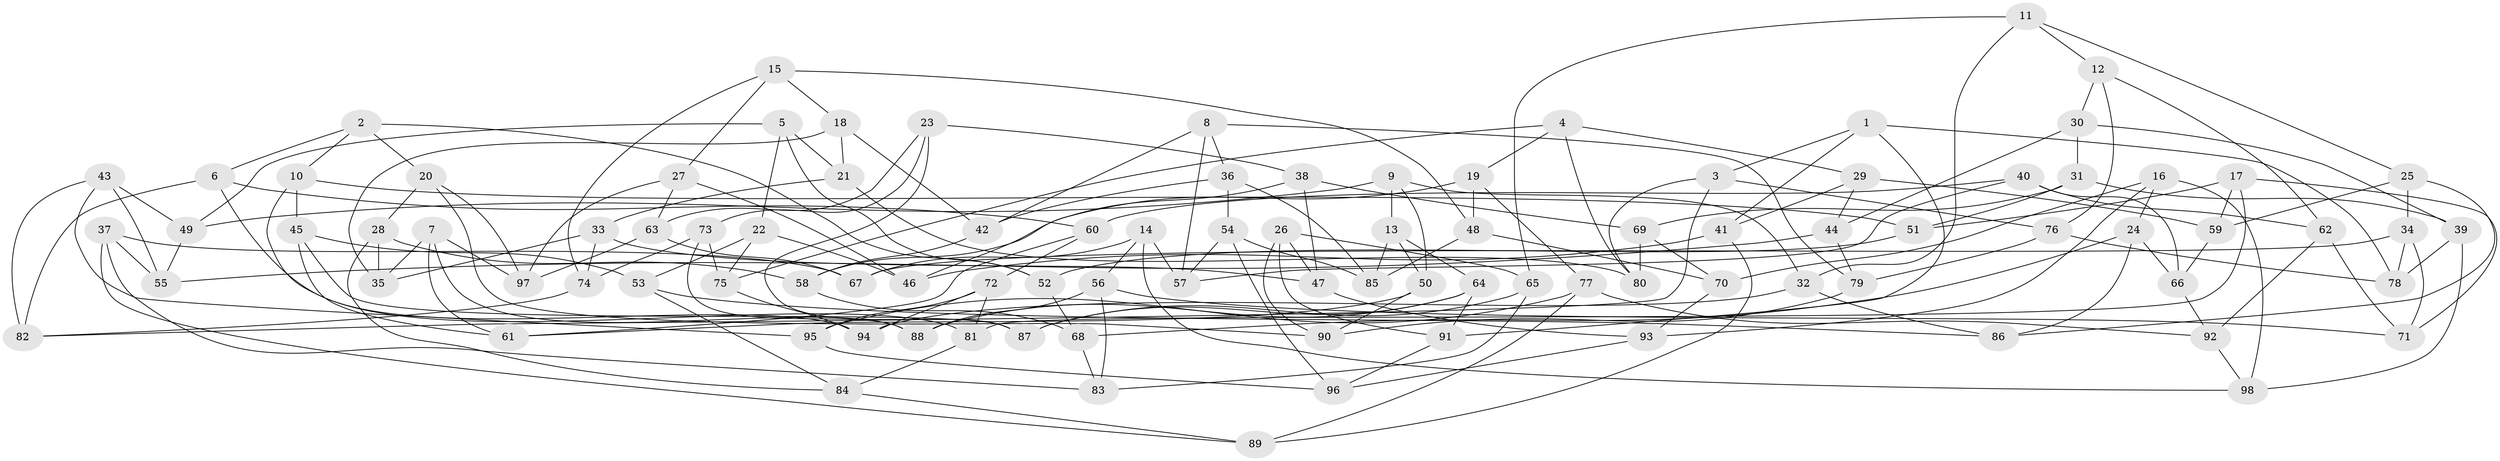 // coarse degree distribution, {6: 0.26666666666666666, 8: 0.2, 5: 0.13333333333333333, 4: 0.06666666666666667, 7: 0.2, 3: 0.03333333333333333, 9: 0.1}
// Generated by graph-tools (version 1.1) at 2025/38/03/04/25 23:38:16]
// undirected, 98 vertices, 196 edges
graph export_dot {
  node [color=gray90,style=filled];
  1;
  2;
  3;
  4;
  5;
  6;
  7;
  8;
  9;
  10;
  11;
  12;
  13;
  14;
  15;
  16;
  17;
  18;
  19;
  20;
  21;
  22;
  23;
  24;
  25;
  26;
  27;
  28;
  29;
  30;
  31;
  32;
  33;
  34;
  35;
  36;
  37;
  38;
  39;
  40;
  41;
  42;
  43;
  44;
  45;
  46;
  47;
  48;
  49;
  50;
  51;
  52;
  53;
  54;
  55;
  56;
  57;
  58;
  59;
  60;
  61;
  62;
  63;
  64;
  65;
  66;
  67;
  68;
  69;
  70;
  71;
  72;
  73;
  74;
  75;
  76;
  77;
  78;
  79;
  80;
  81;
  82;
  83;
  84;
  85;
  86;
  87;
  88;
  89;
  90;
  91;
  92;
  93;
  94;
  95;
  96;
  97;
  98;
  1 -- 41;
  1 -- 78;
  1 -- 91;
  1 -- 3;
  2 -- 52;
  2 -- 10;
  2 -- 20;
  2 -- 6;
  3 -- 76;
  3 -- 80;
  3 -- 82;
  4 -- 80;
  4 -- 19;
  4 -- 75;
  4 -- 29;
  5 -- 49;
  5 -- 22;
  5 -- 52;
  5 -- 21;
  6 -- 81;
  6 -- 60;
  6 -- 82;
  7 -- 35;
  7 -- 97;
  7 -- 61;
  7 -- 88;
  8 -- 36;
  8 -- 57;
  8 -- 79;
  8 -- 42;
  9 -- 32;
  9 -- 13;
  9 -- 49;
  9 -- 50;
  10 -- 94;
  10 -- 51;
  10 -- 45;
  11 -- 65;
  11 -- 25;
  11 -- 32;
  11 -- 12;
  12 -- 30;
  12 -- 62;
  12 -- 76;
  13 -- 50;
  13 -- 64;
  13 -- 85;
  14 -- 98;
  14 -- 57;
  14 -- 67;
  14 -- 56;
  15 -- 27;
  15 -- 48;
  15 -- 18;
  15 -- 74;
  16 -- 98;
  16 -- 93;
  16 -- 24;
  16 -- 70;
  17 -- 59;
  17 -- 81;
  17 -- 71;
  17 -- 51;
  18 -- 35;
  18 -- 21;
  18 -- 42;
  19 -- 58;
  19 -- 77;
  19 -- 48;
  20 -- 90;
  20 -- 28;
  20 -- 97;
  21 -- 80;
  21 -- 33;
  22 -- 46;
  22 -- 53;
  22 -- 75;
  23 -- 63;
  23 -- 38;
  23 -- 87;
  23 -- 73;
  24 -- 66;
  24 -- 86;
  24 -- 68;
  25 -- 59;
  25 -- 86;
  25 -- 34;
  26 -- 47;
  26 -- 91;
  26 -- 65;
  26 -- 90;
  27 -- 63;
  27 -- 97;
  27 -- 46;
  28 -- 58;
  28 -- 84;
  28 -- 35;
  29 -- 44;
  29 -- 41;
  29 -- 59;
  30 -- 44;
  30 -- 39;
  30 -- 31;
  31 -- 39;
  31 -- 51;
  31 -- 69;
  32 -- 94;
  32 -- 86;
  33 -- 47;
  33 -- 74;
  33 -- 35;
  34 -- 67;
  34 -- 78;
  34 -- 71;
  36 -- 54;
  36 -- 85;
  36 -- 42;
  37 -- 67;
  37 -- 55;
  37 -- 83;
  37 -- 89;
  38 -- 69;
  38 -- 46;
  38 -- 47;
  39 -- 98;
  39 -- 78;
  40 -- 60;
  40 -- 62;
  40 -- 66;
  40 -- 57;
  41 -- 46;
  41 -- 89;
  42 -- 58;
  43 -- 95;
  43 -- 49;
  43 -- 82;
  43 -- 55;
  44 -- 55;
  44 -- 79;
  45 -- 87;
  45 -- 53;
  45 -- 61;
  47 -- 93;
  48 -- 85;
  48 -- 70;
  49 -- 55;
  50 -- 61;
  50 -- 90;
  51 -- 52;
  52 -- 68;
  53 -- 84;
  53 -- 86;
  54 -- 96;
  54 -- 85;
  54 -- 57;
  56 -- 88;
  56 -- 83;
  56 -- 71;
  58 -- 68;
  59 -- 66;
  60 -- 72;
  60 -- 61;
  62 -- 92;
  62 -- 71;
  63 -- 67;
  63 -- 97;
  64 -- 91;
  64 -- 87;
  64 -- 88;
  65 -- 83;
  65 -- 87;
  66 -- 92;
  68 -- 83;
  69 -- 70;
  69 -- 80;
  70 -- 93;
  72 -- 95;
  72 -- 81;
  72 -- 94;
  73 -- 88;
  73 -- 75;
  73 -- 74;
  74 -- 82;
  75 -- 94;
  76 -- 78;
  76 -- 79;
  77 -- 95;
  77 -- 92;
  77 -- 89;
  79 -- 90;
  81 -- 84;
  84 -- 89;
  91 -- 96;
  92 -- 98;
  93 -- 96;
  95 -- 96;
}

